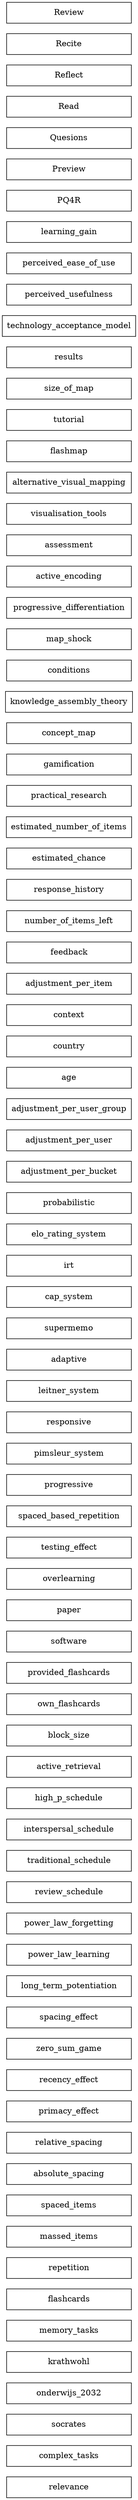 digraph G {
    rankdir = LR
    ranksep = 2
    node[shape = box, width = 3]

    relevance
    complex_tasks
    #1.9.2.1
    socrates
    onderwijs_2032
    krathwohl

    memory_tasks

    flashcards
    repetition
    massed_items
    spaced_items
    absolute_spacing
    relative_spacing
    primacy_effect
    recency_effect
    zero_sum_game
    spacing_effect
    long_term_potentiation
    power_law_learning
    power_law_forgetting
    review_schedule
    traditional_schedule
    interspersal_schedule
    high_p_schedule
    active_retrieval

    block_size

    own_flashcards
    provided_flashcards

    software
    paper

    overlearning

    testing_effect

    spaced_based_repetition
    progressive
    pimsleur_system
    responsive
    leitner_system
    adaptive
    supermemo
    cap_system
    irt
    elo_rating_system
    probabilistic
    adjustment_per_bucket
    adjustment_per_user
    adjustment_per_user_group
    age
    country
    context
    adjustment_per_item

    feedback
    number_of_items_left
    response_history
    estimated_chance
    estimated_number_of_items

    practical_research

    gamification


    concept_map
    knowledge_assembly_theory
    conditions
    map_shock
    progressive_differentiation
    active_encoding

    assessment
    
    visualisation_tools
    alternative_visual_mapping

    practical_research


    flashmap
    
    tutorial
    size_of_map

    results


    technology_acceptance_model
    perceived_usefulness
    perceived_ease_of_use
    learning_gain

    PQ4R
        Preview
        Quesions
        Read
        Reflect
        Recite
        Review
}
